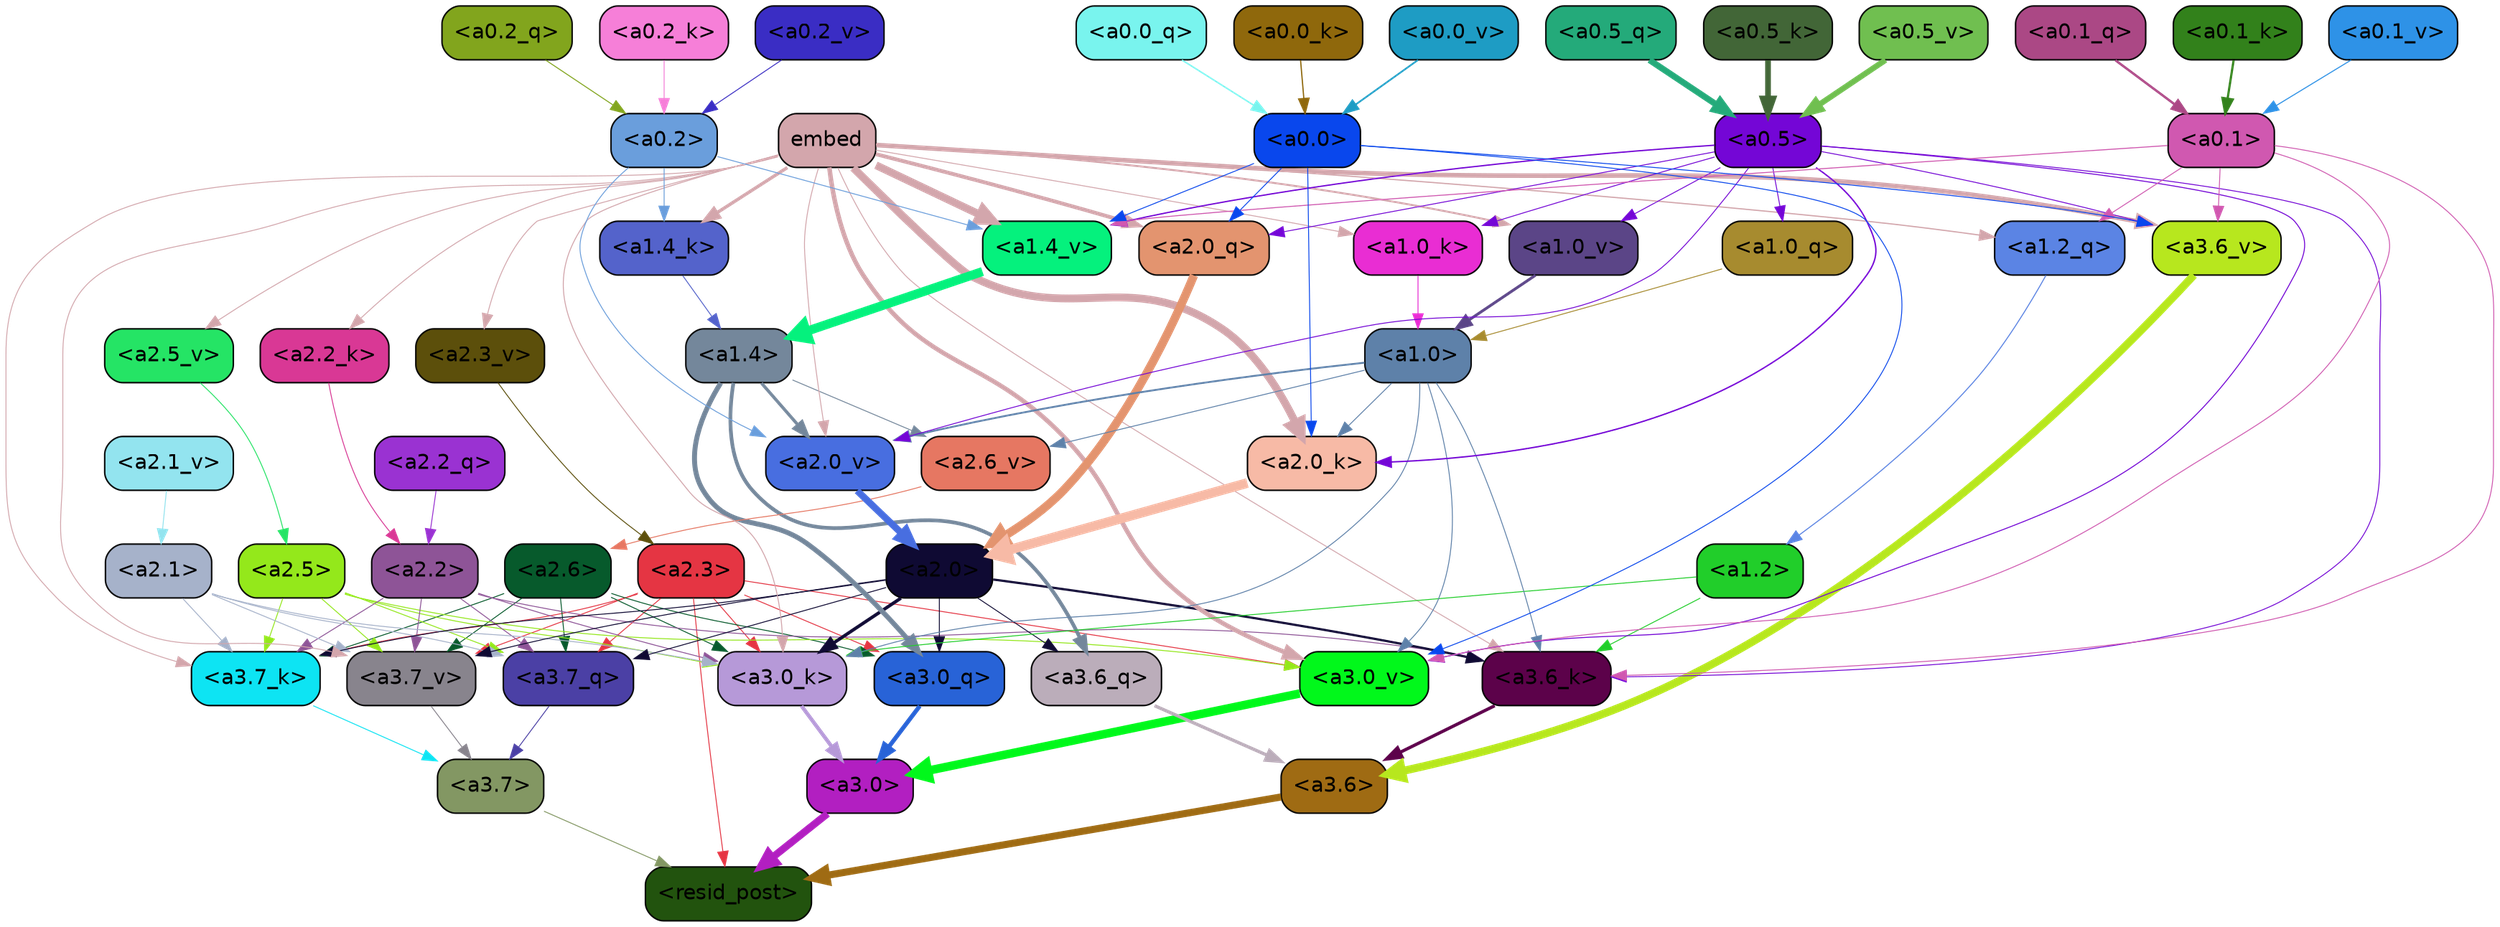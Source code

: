 strict digraph "" {
	graph [bgcolor=transparent,
		layout=dot,
		overlap=false,
		splines=true
	];
	"<a3.7>"	[color=black,
		fillcolor="#839763",
		fontname=Helvetica,
		shape=box,
		style="filled, rounded"];
	"<resid_post>"	[color=black,
		fillcolor="#22530e",
		fontname=Helvetica,
		shape=box,
		style="filled, rounded"];
	"<a3.7>" -> "<resid_post>"	[color="#839763",
		penwidth=0.6];
	"<a3.6>"	[color=black,
		fillcolor="#9f6b13",
		fontname=Helvetica,
		shape=box,
		style="filled, rounded"];
	"<a3.6>" -> "<resid_post>"	[color="#9f6b13",
		penwidth=4.7534414529800415];
	"<a3.0>"	[color=black,
		fillcolor="#b21fc1",
		fontname=Helvetica,
		shape=box,
		style="filled, rounded"];
	"<a3.0>" -> "<resid_post>"	[color="#b21fc1",
		penwidth=4.898576855659485];
	"<a2.3>"	[color=black,
		fillcolor="#e53543",
		fontname=Helvetica,
		shape=box,
		style="filled, rounded"];
	"<a2.3>" -> "<resid_post>"	[color="#e53543",
		penwidth=0.6];
	"<a3.7_q>"	[color=black,
		fillcolor="#4b40a5",
		fontname=Helvetica,
		shape=box,
		style="filled, rounded"];
	"<a2.3>" -> "<a3.7_q>"	[color="#e53543",
		penwidth=0.6];
	"<a3.0_q>"	[color=black,
		fillcolor="#2863d7",
		fontname=Helvetica,
		shape=box,
		style="filled, rounded"];
	"<a2.3>" -> "<a3.0_q>"	[color="#e53543",
		penwidth=0.6];
	"<a3.7_k>"	[color=black,
		fillcolor="#0de4f3",
		fontname=Helvetica,
		shape=box,
		style="filled, rounded"];
	"<a2.3>" -> "<a3.7_k>"	[color="#e53543",
		penwidth=0.6];
	"<a3.0_k>"	[color=black,
		fillcolor="#b699d8",
		fontname=Helvetica,
		shape=box,
		style="filled, rounded"];
	"<a2.3>" -> "<a3.0_k>"	[color="#e53543",
		penwidth=0.6];
	"<a3.7_v>"	[color=black,
		fillcolor="#88848d",
		fontname=Helvetica,
		shape=box,
		style="filled, rounded"];
	"<a2.3>" -> "<a3.7_v>"	[color="#e53543",
		penwidth=0.6];
	"<a3.0_v>"	[color=black,
		fillcolor="#01f81b",
		fontname=Helvetica,
		shape=box,
		style="filled, rounded"];
	"<a2.3>" -> "<a3.0_v>"	[color="#e53543",
		penwidth=0.6];
	"<a3.7_q>" -> "<a3.7>"	[color="#4b40a5",
		penwidth=0.6];
	"<a3.6_q>"	[color=black,
		fillcolor="#bbadba",
		fontname=Helvetica,
		shape=box,
		style="filled, rounded"];
	"<a3.6_q>" -> "<a3.6>"	[color="#bbadba",
		penwidth=2.160832464694977];
	"<a3.0_q>" -> "<a3.0>"	[color="#2863d7",
		penwidth=2.870753765106201];
	"<a3.7_k>" -> "<a3.7>"	[color="#0de4f3",
		penwidth=0.6];
	"<a3.6_k>"	[color=black,
		fillcolor="#5c024a",
		fontname=Helvetica,
		shape=box,
		style="filled, rounded"];
	"<a3.6_k>" -> "<a3.6>"	[color="#5c024a",
		penwidth=2.13908451795578];
	"<a3.0_k>" -> "<a3.0>"	[color="#b699d8",
		penwidth=2.520303964614868];
	"<a3.7_v>" -> "<a3.7>"	[color="#88848d",
		penwidth=0.6];
	"<a3.6_v>"	[color=black,
		fillcolor="#b7e71e",
		fontname=Helvetica,
		shape=box,
		style="filled, rounded"];
	"<a3.6_v>" -> "<a3.6>"	[color="#b7e71e",
		penwidth=5.297133803367615];
	"<a3.0_v>" -> "<a3.0>"	[color="#01f81b",
		penwidth=5.680712580680847];
	"<a2.6>"	[color=black,
		fillcolor="#075a2c",
		fontname=Helvetica,
		shape=box,
		style="filled, rounded"];
	"<a2.6>" -> "<a3.7_q>"	[color="#075a2c",
		penwidth=0.6];
	"<a2.6>" -> "<a3.0_q>"	[color="#075a2c",
		penwidth=0.6];
	"<a2.6>" -> "<a3.7_k>"	[color="#075a2c",
		penwidth=0.6];
	"<a2.6>" -> "<a3.0_k>"	[color="#075a2c",
		penwidth=0.6];
	"<a2.6>" -> "<a3.7_v>"	[color="#075a2c",
		penwidth=0.6];
	"<a2.5>"	[color=black,
		fillcolor="#94e81b",
		fontname=Helvetica,
		shape=box,
		style="filled, rounded"];
	"<a2.5>" -> "<a3.7_q>"	[color="#94e81b",
		penwidth=0.6];
	"<a2.5>" -> "<a3.7_k>"	[color="#94e81b",
		penwidth=0.6];
	"<a2.5>" -> "<a3.0_k>"	[color="#94e81b",
		penwidth=0.6];
	"<a2.5>" -> "<a3.7_v>"	[color="#94e81b",
		penwidth=0.6];
	"<a2.5>" -> "<a3.0_v>"	[color="#94e81b",
		penwidth=0.6];
	"<a2.2>"	[color=black,
		fillcolor="#8e5497",
		fontname=Helvetica,
		shape=box,
		style="filled, rounded"];
	"<a2.2>" -> "<a3.7_q>"	[color="#8e5497",
		penwidth=0.6];
	"<a2.2>" -> "<a3.7_k>"	[color="#8e5497",
		penwidth=0.6];
	"<a2.2>" -> "<a3.6_k>"	[color="#8e5497",
		penwidth=0.6];
	"<a2.2>" -> "<a3.0_k>"	[color="#8e5497",
		penwidth=0.6];
	"<a2.2>" -> "<a3.7_v>"	[color="#8e5497",
		penwidth=0.6];
	"<a2.1>"	[color=black,
		fillcolor="#a6b2ca",
		fontname=Helvetica,
		shape=box,
		style="filled, rounded"];
	"<a2.1>" -> "<a3.7_q>"	[color="#a6b2ca",
		penwidth=0.6];
	"<a2.1>" -> "<a3.7_k>"	[color="#a6b2ca",
		penwidth=0.6];
	"<a2.1>" -> "<a3.0_k>"	[color="#a6b2ca",
		penwidth=0.6];
	"<a2.1>" -> "<a3.7_v>"	[color="#a6b2ca",
		penwidth=0.6];
	"<a2.0>"	[color=black,
		fillcolor="#0f0a33",
		fontname=Helvetica,
		shape=box,
		style="filled, rounded"];
	"<a2.0>" -> "<a3.7_q>"	[color="#0f0a33",
		penwidth=0.6];
	"<a2.0>" -> "<a3.6_q>"	[color="#0f0a33",
		penwidth=0.6];
	"<a2.0>" -> "<a3.0_q>"	[color="#0f0a33",
		penwidth=0.6];
	"<a2.0>" -> "<a3.7_k>"	[color="#0f0a33",
		penwidth=0.6];
	"<a2.0>" -> "<a3.6_k>"	[color="#0f0a33",
		penwidth=1.4957321882247925];
	"<a2.0>" -> "<a3.0_k>"	[color="#0f0a33",
		penwidth=2.18752121925354];
	"<a2.0>" -> "<a3.7_v>"	[color="#0f0a33",
		penwidth=0.6];
	"<a1.4>"	[color=black,
		fillcolor="#74879b",
		fontname=Helvetica,
		shape=box,
		style="filled, rounded"];
	"<a1.4>" -> "<a3.6_q>"	[color="#74879b",
		penwidth=2.4829938411712646];
	"<a1.4>" -> "<a3.0_q>"	[color="#74879b",
		penwidth=3.299744725227356];
	"<a2.6_v>"	[color=black,
		fillcolor="#e67762",
		fontname=Helvetica,
		shape=box,
		style="filled, rounded"];
	"<a1.4>" -> "<a2.6_v>"	[color="#74879b",
		penwidth=0.6];
	"<a2.0_v>"	[color=black,
		fillcolor="#486ee0",
		fontname=Helvetica,
		shape=box,
		style="filled, rounded"];
	"<a1.4>" -> "<a2.0_v>"	[color="#74879b",
		penwidth=2.092592429369688];
	embed	[color=black,
		fillcolor="#d3a6ac",
		fontname=Helvetica,
		shape=box,
		style="filled, rounded"];
	embed -> "<a3.7_k>"	[color="#d3a6ac",
		penwidth=0.6];
	embed -> "<a3.6_k>"	[color="#d3a6ac",
		penwidth=0.6];
	embed -> "<a3.0_k>"	[color="#d3a6ac",
		penwidth=0.6394047290086746];
	embed -> "<a3.7_v>"	[color="#d3a6ac",
		penwidth=0.6];
	embed -> "<a3.6_v>"	[color="#d3a6ac",
		penwidth=3.067279100418091];
	embed -> "<a3.0_v>"	[color="#d3a6ac",
		penwidth=3.0212591886520386];
	"<a2.0_q>"	[color=black,
		fillcolor="#e3946f",
		fontname=Helvetica,
		shape=box,
		style="filled, rounded"];
	embed -> "<a2.0_q>"	[color="#d3a6ac",
		penwidth=2.5355080366134644];
	"<a2.2_k>"	[color=black,
		fillcolor="#d93895",
		fontname=Helvetica,
		shape=box,
		style="filled, rounded"];
	embed -> "<a2.2_k>"	[color="#d3a6ac",
		penwidth=0.6];
	"<a2.0_k>"	[color=black,
		fillcolor="#f7baa6",
		fontname=Helvetica,
		shape=box,
		style="filled, rounded"];
	embed -> "<a2.0_k>"	[color="#d3a6ac",
		penwidth=5.2180726528167725];
	"<a2.5_v>"	[color=black,
		fillcolor="#25e465",
		fontname=Helvetica,
		shape=box,
		style="filled, rounded"];
	embed -> "<a2.5_v>"	[color="#d3a6ac",
		penwidth=0.6];
	"<a2.3_v>"	[color=black,
		fillcolor="#5c4f0b",
		fontname=Helvetica,
		shape=box,
		style="filled, rounded"];
	embed -> "<a2.3_v>"	[color="#d3a6ac",
		penwidth=0.6];
	embed -> "<a2.0_v>"	[color="#d3a6ac",
		penwidth=0.6];
	"<a1.2_q>"	[color=black,
		fillcolor="#5b84e4",
		fontname=Helvetica,
		shape=box,
		style="filled, rounded"];
	embed -> "<a1.2_q>"	[color="#d3a6ac",
		penwidth=0.8094894886016846];
	"<a1.4_k>"	[color=black,
		fillcolor="#5463cb",
		fontname=Helvetica,
		shape=box,
		style="filled, rounded"];
	embed -> "<a1.4_k>"	[color="#d3a6ac",
		penwidth=2.1732678413391113];
	"<a1.0_k>"	[color=black,
		fillcolor="#e92dd3",
		fontname=Helvetica,
		shape=box,
		style="filled, rounded"];
	embed -> "<a1.0_k>"	[color="#d3a6ac",
		penwidth=0.6];
	"<a1.4_v>"	[color=black,
		fillcolor="#05f17d",
		fontname=Helvetica,
		shape=box,
		style="filled, rounded"];
	embed -> "<a1.4_v>"	[color="#d3a6ac",
		penwidth=5.162249565124512];
	"<a1.0_v>"	[color=black,
		fillcolor="#5b4587",
		fontname=Helvetica,
		shape=box,
		style="filled, rounded"];
	embed -> "<a1.0_v>"	[color="#d3a6ac",
		penwidth=1.26457279920578];
	"<a1.2>"	[color=black,
		fillcolor="#21ce2a",
		fontname=Helvetica,
		shape=box,
		style="filled, rounded"];
	"<a1.2>" -> "<a3.6_k>"	[color="#21ce2a",
		penwidth=0.6];
	"<a1.2>" -> "<a3.0_k>"	[color="#21ce2a",
		penwidth=0.6];
	"<a1.0>"	[color=black,
		fillcolor="#5e81a9",
		fontname=Helvetica,
		shape=box,
		style="filled, rounded"];
	"<a1.0>" -> "<a3.6_k>"	[color="#5e81a9",
		penwidth=0.6];
	"<a1.0>" -> "<a3.0_k>"	[color="#5e81a9",
		penwidth=0.6];
	"<a1.0>" -> "<a3.0_v>"	[color="#5e81a9",
		penwidth=0.6];
	"<a1.0>" -> "<a2.0_k>"	[color="#5e81a9",
		penwidth=0.6];
	"<a1.0>" -> "<a2.6_v>"	[color="#5e81a9",
		penwidth=0.6];
	"<a1.0>" -> "<a2.0_v>"	[color="#5e81a9",
		penwidth=1.2132605910301208];
	"<a0.5>"	[color=black,
		fillcolor="#7406d6",
		fontname=Helvetica,
		shape=box,
		style="filled, rounded"];
	"<a0.5>" -> "<a3.6_k>"	[color="#7406d6",
		penwidth=0.6];
	"<a0.5>" -> "<a3.6_v>"	[color="#7406d6",
		penwidth=0.6];
	"<a0.5>" -> "<a3.0_v>"	[color="#7406d6",
		penwidth=0.648682102560997];
	"<a0.5>" -> "<a2.0_q>"	[color="#7406d6",
		penwidth=0.6];
	"<a0.5>" -> "<a2.0_k>"	[color="#7406d6",
		penwidth=0.9236047863960266];
	"<a0.5>" -> "<a2.0_v>"	[color="#7406d6",
		penwidth=0.6];
	"<a1.0_q>"	[color=black,
		fillcolor="#a78b2f",
		fontname=Helvetica,
		shape=box,
		style="filled, rounded"];
	"<a0.5>" -> "<a1.0_q>"	[color="#7406d6",
		penwidth=0.6];
	"<a0.5>" -> "<a1.0_k>"	[color="#7406d6",
		penwidth=0.6];
	"<a0.5>" -> "<a1.4_v>"	[color="#7406d6",
		penwidth=0.8783596754074097];
	"<a0.5>" -> "<a1.0_v>"	[color="#7406d6",
		penwidth=0.6];
	"<a0.1>"	[color=black,
		fillcolor="#d058b0",
		fontname=Helvetica,
		shape=box,
		style="filled, rounded"];
	"<a0.1>" -> "<a3.6_k>"	[color="#d058b0",
		penwidth=0.6];
	"<a0.1>" -> "<a3.6_v>"	[color="#d058b0",
		penwidth=0.6];
	"<a0.1>" -> "<a3.0_v>"	[color="#d058b0",
		penwidth=0.6];
	"<a0.1>" -> "<a1.2_q>"	[color="#d058b0",
		penwidth=0.6];
	"<a0.1>" -> "<a1.4_v>"	[color="#d058b0",
		penwidth=0.6490728855133057];
	"<a0.0>"	[color=black,
		fillcolor="#0947ed",
		fontname=Helvetica,
		shape=box,
		style="filled, rounded"];
	"<a0.0>" -> "<a3.6_v>"	[color="#0947ed",
		penwidth=0.6];
	"<a0.0>" -> "<a3.0_v>"	[color="#0947ed",
		penwidth=0.6];
	"<a0.0>" -> "<a2.0_q>"	[color="#0947ed",
		penwidth=0.6];
	"<a0.0>" -> "<a2.0_k>"	[color="#0947ed",
		penwidth=0.6];
	"<a0.0>" -> "<a1.4_v>"	[color="#0947ed",
		penwidth=0.6];
	"<a2.2_q>"	[color=black,
		fillcolor="#9a32d2",
		fontname=Helvetica,
		shape=box,
		style="filled, rounded"];
	"<a2.2_q>" -> "<a2.2>"	[color="#9a32d2",
		penwidth=0.6];
	"<a2.0_q>" -> "<a2.0>"	[color="#e3946f",
		penwidth=5.681910276412964];
	"<a2.2_k>" -> "<a2.2>"	[color="#d93895",
		penwidth=0.6];
	"<a2.0_k>" -> "<a2.0>"	[color="#f7baa6",
		penwidth=6.447777509689331];
	"<a2.6_v>" -> "<a2.6>"	[color="#e67762",
		penwidth=0.6];
	"<a2.5_v>" -> "<a2.5>"	[color="#25e465",
		penwidth=0.6];
	"<a2.3_v>" -> "<a2.3>"	[color="#5c4f0b",
		penwidth=0.6];
	"<a2.1_v>"	[color=black,
		fillcolor="#93e4ef",
		fontname=Helvetica,
		shape=box,
		style="filled, rounded"];
	"<a2.1_v>" -> "<a2.1>"	[color="#93e4ef",
		penwidth=0.6];
	"<a2.0_v>" -> "<a2.0>"	[color="#486ee0",
		penwidth=4.5695202350616455];
	"<a0.2>"	[color=black,
		fillcolor="#6a9edc",
		fontname=Helvetica,
		shape=box,
		style="filled, rounded"];
	"<a0.2>" -> "<a2.0_v>"	[color="#6a9edc",
		penwidth=0.6];
	"<a0.2>" -> "<a1.4_k>"	[color="#6a9edc",
		penwidth=0.6];
	"<a0.2>" -> "<a1.4_v>"	[color="#6a9edc",
		penwidth=0.6];
	"<a1.2_q>" -> "<a1.2>"	[color="#5b84e4",
		penwidth=0.6769798994064331];
	"<a1.0_q>" -> "<a1.0>"	[color="#a78b2f",
		penwidth=0.6];
	"<a1.4_k>" -> "<a1.4>"	[color="#5463cb",
		penwidth=0.6];
	"<a1.0_k>" -> "<a1.0>"	[color="#e92dd3",
		penwidth=0.6];
	"<a1.4_v>" -> "<a1.4>"	[color="#05f17d",
		penwidth=6.016597509384155];
	"<a1.0_v>" -> "<a1.0>"	[color="#5b4587",
		penwidth=1.8562973737716675];
	"<a0.5_q>"	[color=black,
		fillcolor="#24aa7a",
		fontname=Helvetica,
		shape=box,
		style="filled, rounded"];
	"<a0.5_q>" -> "<a0.5>"	[color="#24aa7a",
		penwidth=4.176325984299183];
	"<a0.2_q>"	[color=black,
		fillcolor="#82a51d",
		fontname=Helvetica,
		shape=box,
		style="filled, rounded"];
	"<a0.2_q>" -> "<a0.2>"	[color="#82a51d",
		penwidth=0.6484866142272949];
	"<a0.1_q>"	[color=black,
		fillcolor="#ab4885",
		fontname=Helvetica,
		shape=box,
		style="filled, rounded"];
	"<a0.1_q>" -> "<a0.1>"	[color="#ab4885",
		penwidth=1.571044921875];
	"<a0.0_q>"	[color=black,
		fillcolor="#79f4ee",
		fontname=Helvetica,
		shape=box,
		style="filled, rounded"];
	"<a0.0_q>" -> "<a0.0>"	[color="#79f4ee",
		penwidth=0.9426424503326416];
	"<a0.5_k>"	[color=black,
		fillcolor="#426637",
		fontname=Helvetica,
		shape=box,
		style="filled, rounded"];
	"<a0.5_k>" -> "<a0.5>"	[color="#426637",
		penwidth=3.7953722774982452];
	"<a0.2_k>"	[color=black,
		fillcolor="#f67fd8",
		fontname=Helvetica,
		shape=box,
		style="filled, rounded"];
	"<a0.2_k>" -> "<a0.2>"	[color="#f67fd8",
		penwidth=0.6];
	"<a0.1_k>"	[color=black,
		fillcolor="#32811b",
		fontname=Helvetica,
		shape=box,
		style="filled, rounded"];
	"<a0.1_k>" -> "<a0.1>"	[color="#32811b",
		penwidth=1.483607530593872];
	"<a0.0_k>"	[color=black,
		fillcolor="#8f680c",
		fontname=Helvetica,
		shape=box,
		style="filled, rounded"];
	"<a0.0_k>" -> "<a0.0>"	[color="#8f680c",
		penwidth=0.8216795921325684];
	"<a0.5_v>"	[color=black,
		fillcolor="#70bf50",
		fontname=Helvetica,
		shape=box,
		style="filled, rounded"];
	"<a0.5_v>" -> "<a0.5>"	[color="#70bf50",
		penwidth=3.805475652217865];
	"<a0.2_v>"	[color=black,
		fillcolor="#3a2dc4",
		fontname=Helvetica,
		shape=box,
		style="filled, rounded"];
	"<a0.2_v>" -> "<a0.2>"	[color="#3a2dc4",
		penwidth=0.6];
	"<a0.1_v>"	[color=black,
		fillcolor="#2e92e7",
		fontname=Helvetica,
		shape=box,
		style="filled, rounded"];
	"<a0.1_v>" -> "<a0.1>"	[color="#2e92e7",
		penwidth=0.6855120658874512];
	"<a0.0_v>"	[color=black,
		fillcolor="#1e9cc4",
		fontname=Helvetica,
		shape=box,
		style="filled, rounded"];
	"<a0.0_v>" -> "<a0.0>"	[color="#1e9cc4",
		penwidth=1.1353182792663574];
}
